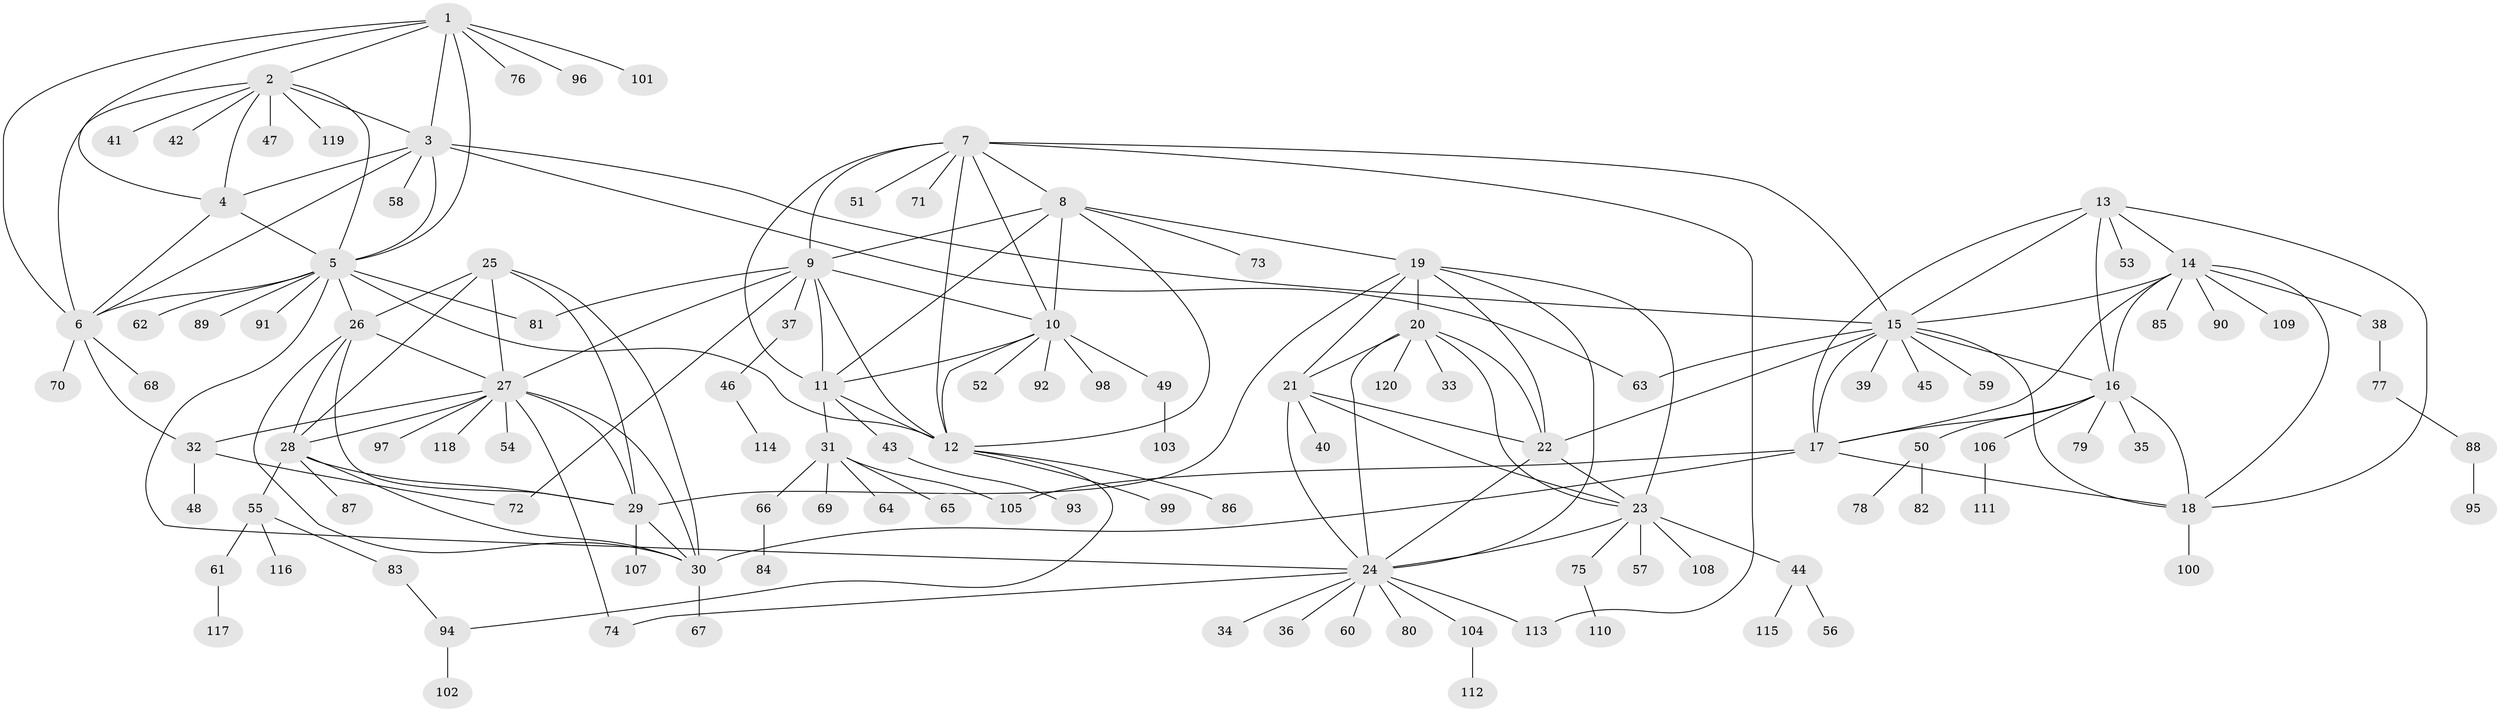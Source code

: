 // Generated by graph-tools (version 1.1) at 2025/50/03/09/25 03:50:34]
// undirected, 120 vertices, 183 edges
graph export_dot {
graph [start="1"]
  node [color=gray90,style=filled];
  1;
  2;
  3;
  4;
  5;
  6;
  7;
  8;
  9;
  10;
  11;
  12;
  13;
  14;
  15;
  16;
  17;
  18;
  19;
  20;
  21;
  22;
  23;
  24;
  25;
  26;
  27;
  28;
  29;
  30;
  31;
  32;
  33;
  34;
  35;
  36;
  37;
  38;
  39;
  40;
  41;
  42;
  43;
  44;
  45;
  46;
  47;
  48;
  49;
  50;
  51;
  52;
  53;
  54;
  55;
  56;
  57;
  58;
  59;
  60;
  61;
  62;
  63;
  64;
  65;
  66;
  67;
  68;
  69;
  70;
  71;
  72;
  73;
  74;
  75;
  76;
  77;
  78;
  79;
  80;
  81;
  82;
  83;
  84;
  85;
  86;
  87;
  88;
  89;
  90;
  91;
  92;
  93;
  94;
  95;
  96;
  97;
  98;
  99;
  100;
  101;
  102;
  103;
  104;
  105;
  106;
  107;
  108;
  109;
  110;
  111;
  112;
  113;
  114;
  115;
  116;
  117;
  118;
  119;
  120;
  1 -- 2;
  1 -- 3;
  1 -- 4;
  1 -- 5;
  1 -- 6;
  1 -- 76;
  1 -- 96;
  1 -- 101;
  2 -- 3;
  2 -- 4;
  2 -- 5;
  2 -- 6;
  2 -- 41;
  2 -- 42;
  2 -- 47;
  2 -- 119;
  3 -- 4;
  3 -- 5;
  3 -- 6;
  3 -- 15;
  3 -- 58;
  3 -- 63;
  4 -- 5;
  4 -- 6;
  5 -- 6;
  5 -- 12;
  5 -- 24;
  5 -- 26;
  5 -- 62;
  5 -- 81;
  5 -- 89;
  5 -- 91;
  6 -- 32;
  6 -- 68;
  6 -- 70;
  7 -- 8;
  7 -- 9;
  7 -- 10;
  7 -- 11;
  7 -- 12;
  7 -- 15;
  7 -- 51;
  7 -- 71;
  7 -- 113;
  8 -- 9;
  8 -- 10;
  8 -- 11;
  8 -- 12;
  8 -- 19;
  8 -- 73;
  9 -- 10;
  9 -- 11;
  9 -- 12;
  9 -- 27;
  9 -- 37;
  9 -- 72;
  9 -- 81;
  10 -- 11;
  10 -- 12;
  10 -- 49;
  10 -- 52;
  10 -- 92;
  10 -- 98;
  11 -- 12;
  11 -- 31;
  11 -- 43;
  12 -- 86;
  12 -- 94;
  12 -- 99;
  13 -- 14;
  13 -- 15;
  13 -- 16;
  13 -- 17;
  13 -- 18;
  13 -- 53;
  14 -- 15;
  14 -- 16;
  14 -- 17;
  14 -- 18;
  14 -- 38;
  14 -- 85;
  14 -- 90;
  14 -- 109;
  15 -- 16;
  15 -- 17;
  15 -- 18;
  15 -- 22;
  15 -- 39;
  15 -- 45;
  15 -- 59;
  15 -- 63;
  16 -- 17;
  16 -- 18;
  16 -- 35;
  16 -- 50;
  16 -- 79;
  16 -- 106;
  17 -- 18;
  17 -- 30;
  17 -- 105;
  18 -- 100;
  19 -- 20;
  19 -- 21;
  19 -- 22;
  19 -- 23;
  19 -- 24;
  19 -- 29;
  20 -- 21;
  20 -- 22;
  20 -- 23;
  20 -- 24;
  20 -- 33;
  20 -- 120;
  21 -- 22;
  21 -- 23;
  21 -- 24;
  21 -- 40;
  22 -- 23;
  22 -- 24;
  23 -- 24;
  23 -- 44;
  23 -- 57;
  23 -- 75;
  23 -- 108;
  24 -- 34;
  24 -- 36;
  24 -- 60;
  24 -- 74;
  24 -- 80;
  24 -- 104;
  24 -- 113;
  25 -- 26;
  25 -- 27;
  25 -- 28;
  25 -- 29;
  25 -- 30;
  26 -- 27;
  26 -- 28;
  26 -- 29;
  26 -- 30;
  27 -- 28;
  27 -- 29;
  27 -- 30;
  27 -- 32;
  27 -- 54;
  27 -- 74;
  27 -- 97;
  27 -- 118;
  28 -- 29;
  28 -- 30;
  28 -- 55;
  28 -- 87;
  29 -- 30;
  29 -- 107;
  30 -- 67;
  31 -- 64;
  31 -- 65;
  31 -- 66;
  31 -- 69;
  31 -- 105;
  32 -- 48;
  32 -- 72;
  37 -- 46;
  38 -- 77;
  43 -- 93;
  44 -- 56;
  44 -- 115;
  46 -- 114;
  49 -- 103;
  50 -- 78;
  50 -- 82;
  55 -- 61;
  55 -- 83;
  55 -- 116;
  61 -- 117;
  66 -- 84;
  75 -- 110;
  77 -- 88;
  83 -- 94;
  88 -- 95;
  94 -- 102;
  104 -- 112;
  106 -- 111;
}
